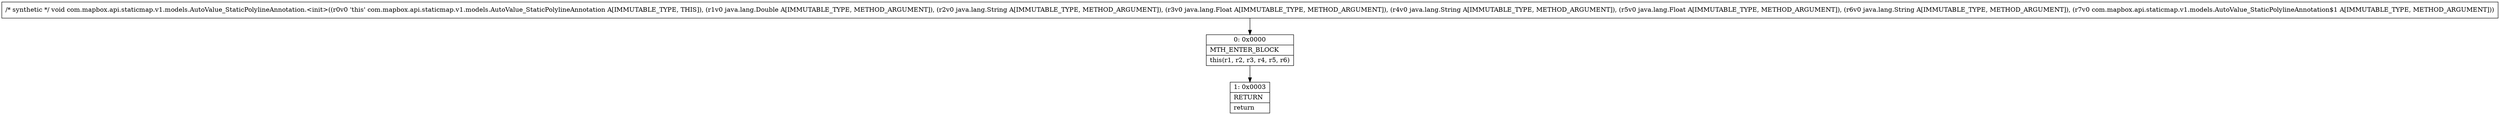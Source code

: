 digraph "CFG forcom.mapbox.api.staticmap.v1.models.AutoValue_StaticPolylineAnnotation.\<init\>(Ljava\/lang\/Double;Ljava\/lang\/String;Ljava\/lang\/Float;Ljava\/lang\/String;Ljava\/lang\/Float;Ljava\/lang\/String;Lcom\/mapbox\/api\/staticmap\/v1\/models\/AutoValue_StaticPolylineAnnotation$1;)V" {
Node_0 [shape=record,label="{0\:\ 0x0000|MTH_ENTER_BLOCK\l|this(r1, r2, r3, r4, r5, r6)\l}"];
Node_1 [shape=record,label="{1\:\ 0x0003|RETURN\l|return\l}"];
MethodNode[shape=record,label="{\/* synthetic *\/ void com.mapbox.api.staticmap.v1.models.AutoValue_StaticPolylineAnnotation.\<init\>((r0v0 'this' com.mapbox.api.staticmap.v1.models.AutoValue_StaticPolylineAnnotation A[IMMUTABLE_TYPE, THIS]), (r1v0 java.lang.Double A[IMMUTABLE_TYPE, METHOD_ARGUMENT]), (r2v0 java.lang.String A[IMMUTABLE_TYPE, METHOD_ARGUMENT]), (r3v0 java.lang.Float A[IMMUTABLE_TYPE, METHOD_ARGUMENT]), (r4v0 java.lang.String A[IMMUTABLE_TYPE, METHOD_ARGUMENT]), (r5v0 java.lang.Float A[IMMUTABLE_TYPE, METHOD_ARGUMENT]), (r6v0 java.lang.String A[IMMUTABLE_TYPE, METHOD_ARGUMENT]), (r7v0 com.mapbox.api.staticmap.v1.models.AutoValue_StaticPolylineAnnotation$1 A[IMMUTABLE_TYPE, METHOD_ARGUMENT])) }"];
MethodNode -> Node_0;
Node_0 -> Node_1;
}

